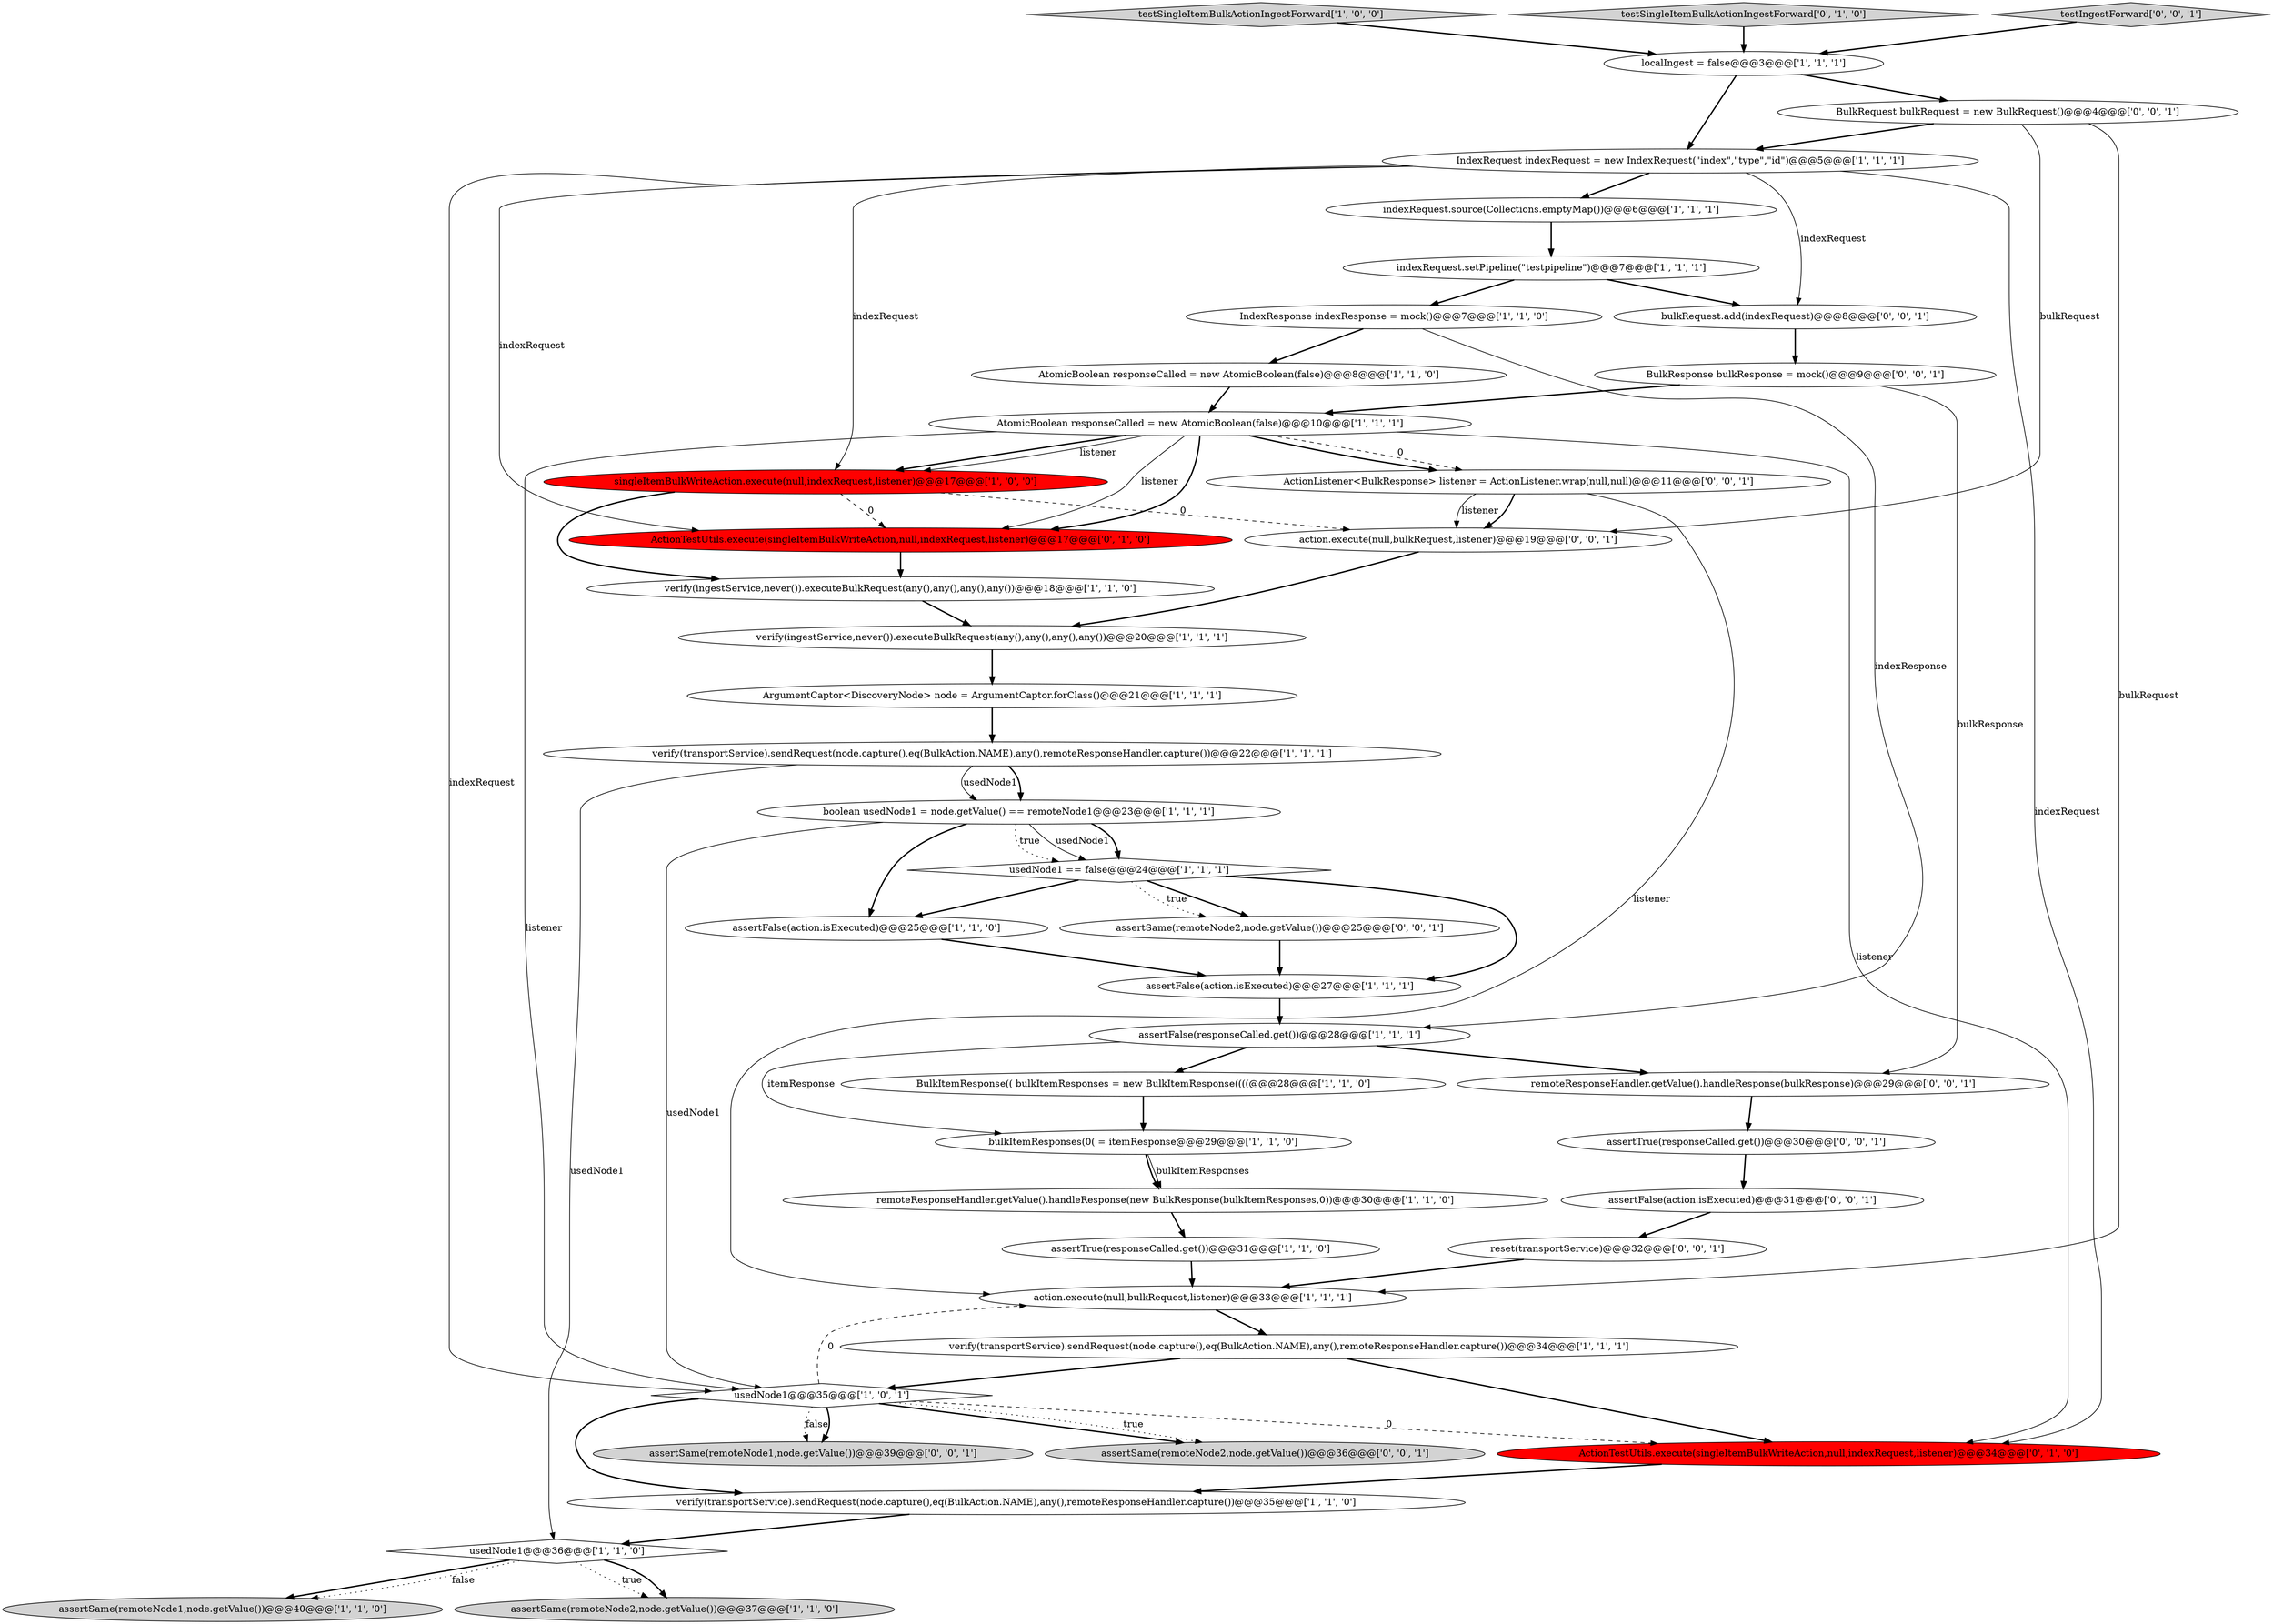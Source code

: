 digraph {
26 [style = filled, label = "testSingleItemBulkActionIngestForward['1', '0', '0']", fillcolor = lightgray, shape = diamond image = "AAA0AAABBB1BBB"];
14 [style = filled, label = "usedNode1@@@36@@@['1', '1', '0']", fillcolor = white, shape = diamond image = "AAA0AAABBB1BBB"];
44 [style = filled, label = "BulkResponse bulkResponse = mock()@@@9@@@['0', '0', '1']", fillcolor = white, shape = ellipse image = "AAA0AAABBB3BBB"];
16 [style = filled, label = "assertTrue(responseCalled.get())@@@31@@@['1', '1', '0']", fillcolor = white, shape = ellipse image = "AAA0AAABBB1BBB"];
31 [style = filled, label = "testSingleItemBulkActionIngestForward['0', '1', '0']", fillcolor = lightgray, shape = diamond image = "AAA0AAABBB2BBB"];
9 [style = filled, label = "IndexResponse indexResponse = mock()@@@7@@@['1', '1', '0']", fillcolor = white, shape = ellipse image = "AAA0AAABBB1BBB"];
3 [style = filled, label = "IndexRequest indexRequest = new IndexRequest(\"index\",\"type\",\"id\")@@@5@@@['1', '1', '1']", fillcolor = white, shape = ellipse image = "AAA0AAABBB1BBB"];
43 [style = filled, label = "BulkRequest bulkRequest = new BulkRequest()@@@4@@@['0', '0', '1']", fillcolor = white, shape = ellipse image = "AAA0AAABBB3BBB"];
17 [style = filled, label = "remoteResponseHandler.getValue().handleResponse(new BulkResponse(bulkItemResponses,0))@@@30@@@['1', '1', '0']", fillcolor = white, shape = ellipse image = "AAA0AAABBB1BBB"];
22 [style = filled, label = "BulkItemResponse(( bulkItemResponses = new BulkItemResponse((((@@@28@@@['1', '1', '0']", fillcolor = white, shape = ellipse image = "AAA0AAABBB1BBB"];
41 [style = filled, label = "bulkRequest.add(indexRequest)@@@8@@@['0', '0', '1']", fillcolor = white, shape = ellipse image = "AAA0AAABBB3BBB"];
7 [style = filled, label = "verify(ingestService,never()).executeBulkRequest(any(),any(),any(),any())@@@20@@@['1', '1', '1']", fillcolor = white, shape = ellipse image = "AAA0AAABBB1BBB"];
5 [style = filled, label = "bulkItemResponses(0( = itemResponse@@@29@@@['1', '1', '0']", fillcolor = white, shape = ellipse image = "AAA0AAABBB1BBB"];
2 [style = filled, label = "usedNode1 == false@@@24@@@['1', '1', '1']", fillcolor = white, shape = diamond image = "AAA0AAABBB1BBB"];
6 [style = filled, label = "verify(ingestService,never()).executeBulkRequest(any(),any(),any(),any())@@@18@@@['1', '1', '0']", fillcolor = white, shape = ellipse image = "AAA0AAABBB1BBB"];
1 [style = filled, label = "boolean usedNode1 = node.getValue() == remoteNode1@@@23@@@['1', '1', '1']", fillcolor = white, shape = ellipse image = "AAA0AAABBB1BBB"];
15 [style = filled, label = "verify(transportService).sendRequest(node.capture(),eq(BulkAction.NAME),any(),remoteResponseHandler.capture())@@@22@@@['1', '1', '1']", fillcolor = white, shape = ellipse image = "AAA0AAABBB1BBB"];
19 [style = filled, label = "singleItemBulkWriteAction.execute(null,indexRequest,listener)@@@17@@@['1', '0', '0']", fillcolor = red, shape = ellipse image = "AAA1AAABBB1BBB"];
27 [style = filled, label = "assertFalse(action.isExecuted)@@@27@@@['1', '1', '1']", fillcolor = white, shape = ellipse image = "AAA0AAABBB1BBB"];
40 [style = filled, label = "assertSame(remoteNode1,node.getValue())@@@39@@@['0', '0', '1']", fillcolor = lightgray, shape = ellipse image = "AAA0AAABBB3BBB"];
36 [style = filled, label = "assertTrue(responseCalled.get())@@@30@@@['0', '0', '1']", fillcolor = white, shape = ellipse image = "AAA0AAABBB3BBB"];
34 [style = filled, label = "ActionListener<BulkResponse> listener = ActionListener.wrap(null,null)@@@11@@@['0', '0', '1']", fillcolor = white, shape = ellipse image = "AAA0AAABBB3BBB"];
39 [style = filled, label = "testIngestForward['0', '0', '1']", fillcolor = lightgray, shape = diamond image = "AAA0AAABBB3BBB"];
12 [style = filled, label = "localIngest = false@@@3@@@['1', '1', '1']", fillcolor = white, shape = ellipse image = "AAA0AAABBB1BBB"];
35 [style = filled, label = "remoteResponseHandler.getValue().handleResponse(bulkResponse)@@@29@@@['0', '0', '1']", fillcolor = white, shape = ellipse image = "AAA0AAABBB3BBB"];
23 [style = filled, label = "indexRequest.setPipeline(\"testpipeline\")@@@7@@@['1', '1', '1']", fillcolor = white, shape = ellipse image = "AAA0AAABBB1BBB"];
28 [style = filled, label = "assertSame(remoteNode1,node.getValue())@@@40@@@['1', '1', '0']", fillcolor = lightgray, shape = ellipse image = "AAA0AAABBB1BBB"];
42 [style = filled, label = "assertSame(remoteNode2,node.getValue())@@@36@@@['0', '0', '1']", fillcolor = lightgray, shape = ellipse image = "AAA0AAABBB3BBB"];
20 [style = filled, label = "verify(transportService).sendRequest(node.capture(),eq(BulkAction.NAME),any(),remoteResponseHandler.capture())@@@35@@@['1', '1', '0']", fillcolor = white, shape = ellipse image = "AAA0AAABBB1BBB"];
18 [style = filled, label = "verify(transportService).sendRequest(node.capture(),eq(BulkAction.NAME),any(),remoteResponseHandler.capture())@@@34@@@['1', '1', '1']", fillcolor = white, shape = ellipse image = "AAA0AAABBB1BBB"];
21 [style = filled, label = "usedNode1@@@35@@@['1', '0', '1']", fillcolor = white, shape = diamond image = "AAA0AAABBB1BBB"];
13 [style = filled, label = "AtomicBoolean responseCalled = new AtomicBoolean(false)@@@10@@@['1', '1', '1']", fillcolor = white, shape = ellipse image = "AAA0AAABBB1BBB"];
33 [style = filled, label = "assertFalse(action.isExecuted)@@@31@@@['0', '0', '1']", fillcolor = white, shape = ellipse image = "AAA0AAABBB3BBB"];
25 [style = filled, label = "assertFalse(action.isExecuted)@@@25@@@['1', '1', '0']", fillcolor = white, shape = ellipse image = "AAA0AAABBB1BBB"];
8 [style = filled, label = "assertFalse(responseCalled.get())@@@28@@@['1', '1', '1']", fillcolor = white, shape = ellipse image = "AAA0AAABBB1BBB"];
4 [style = filled, label = "AtomicBoolean responseCalled = new AtomicBoolean(false)@@@8@@@['1', '1', '0']", fillcolor = white, shape = ellipse image = "AAA0AAABBB1BBB"];
38 [style = filled, label = "assertSame(remoteNode2,node.getValue())@@@25@@@['0', '0', '1']", fillcolor = white, shape = ellipse image = "AAA0AAABBB3BBB"];
10 [style = filled, label = "ArgumentCaptor<DiscoveryNode> node = ArgumentCaptor.forClass()@@@21@@@['1', '1', '1']", fillcolor = white, shape = ellipse image = "AAA0AAABBB1BBB"];
11 [style = filled, label = "assertSame(remoteNode2,node.getValue())@@@37@@@['1', '1', '0']", fillcolor = lightgray, shape = ellipse image = "AAA0AAABBB1BBB"];
32 [style = filled, label = "action.execute(null,bulkRequest,listener)@@@19@@@['0', '0', '1']", fillcolor = white, shape = ellipse image = "AAA0AAABBB3BBB"];
24 [style = filled, label = "action.execute(null,bulkRequest,listener)@@@33@@@['1', '1', '1']", fillcolor = white, shape = ellipse image = "AAA0AAABBB1BBB"];
37 [style = filled, label = "reset(transportService)@@@32@@@['0', '0', '1']", fillcolor = white, shape = ellipse image = "AAA0AAABBB3BBB"];
0 [style = filled, label = "indexRequest.source(Collections.emptyMap())@@@6@@@['1', '1', '1']", fillcolor = white, shape = ellipse image = "AAA0AAABBB1BBB"];
30 [style = filled, label = "ActionTestUtils.execute(singleItemBulkWriteAction,null,indexRequest,listener)@@@17@@@['0', '1', '0']", fillcolor = red, shape = ellipse image = "AAA1AAABBB2BBB"];
29 [style = filled, label = "ActionTestUtils.execute(singleItemBulkWriteAction,null,indexRequest,listener)@@@34@@@['0', '1', '0']", fillcolor = red, shape = ellipse image = "AAA1AAABBB2BBB"];
21->42 [style = bold, label=""];
3->21 [style = solid, label="indexRequest"];
3->19 [style = solid, label="indexRequest"];
14->28 [style = bold, label=""];
3->41 [style = solid, label="indexRequest"];
30->6 [style = bold, label=""];
36->33 [style = bold, label=""];
26->12 [style = bold, label=""];
43->3 [style = bold, label=""];
15->1 [style = solid, label="usedNode1"];
19->30 [style = dashed, label="0"];
9->8 [style = solid, label="indexResponse"];
13->29 [style = solid, label="listener"];
14->11 [style = dotted, label="true"];
34->32 [style = bold, label=""];
5->17 [style = solid, label="bulkItemResponses"];
43->32 [style = solid, label="bulkRequest"];
2->25 [style = bold, label=""];
21->24 [style = dashed, label="0"];
14->11 [style = bold, label=""];
21->29 [style = dashed, label="0"];
17->16 [style = bold, label=""];
13->34 [style = bold, label=""];
21->42 [style = dotted, label="true"];
1->21 [style = solid, label="usedNode1"];
20->14 [style = bold, label=""];
32->7 [style = bold, label=""];
1->2 [style = solid, label="usedNode1"];
19->6 [style = bold, label=""];
5->17 [style = bold, label=""];
24->18 [style = bold, label=""];
22->5 [style = bold, label=""];
3->0 [style = bold, label=""];
8->22 [style = bold, label=""];
25->27 [style = bold, label=""];
21->40 [style = dotted, label="false"];
29->20 [style = bold, label=""];
0->23 [style = bold, label=""];
8->5 [style = solid, label="itemResponse"];
39->12 [style = bold, label=""];
2->27 [style = bold, label=""];
19->32 [style = dashed, label="0"];
6->7 [style = bold, label=""];
27->8 [style = bold, label=""];
13->30 [style = solid, label="listener"];
37->24 [style = bold, label=""];
16->24 [style = bold, label=""];
4->13 [style = bold, label=""];
38->27 [style = bold, label=""];
13->21 [style = solid, label="listener"];
23->41 [style = bold, label=""];
8->35 [style = bold, label=""];
31->12 [style = bold, label=""];
34->32 [style = solid, label="listener"];
14->28 [style = dotted, label="false"];
13->19 [style = bold, label=""];
1->2 [style = bold, label=""];
12->3 [style = bold, label=""];
18->21 [style = bold, label=""];
12->43 [style = bold, label=""];
33->37 [style = bold, label=""];
43->24 [style = solid, label="bulkRequest"];
13->34 [style = dashed, label="0"];
1->25 [style = bold, label=""];
15->14 [style = solid, label="usedNode1"];
3->30 [style = solid, label="indexRequest"];
15->1 [style = bold, label=""];
10->15 [style = bold, label=""];
34->24 [style = solid, label="listener"];
7->10 [style = bold, label=""];
3->29 [style = solid, label="indexRequest"];
9->4 [style = bold, label=""];
13->30 [style = bold, label=""];
44->35 [style = solid, label="bulkResponse"];
2->38 [style = bold, label=""];
18->29 [style = bold, label=""];
21->20 [style = bold, label=""];
21->40 [style = bold, label=""];
44->13 [style = bold, label=""];
2->38 [style = dotted, label="true"];
35->36 [style = bold, label=""];
1->2 [style = dotted, label="true"];
23->9 [style = bold, label=""];
41->44 [style = bold, label=""];
13->19 [style = solid, label="listener"];
}
